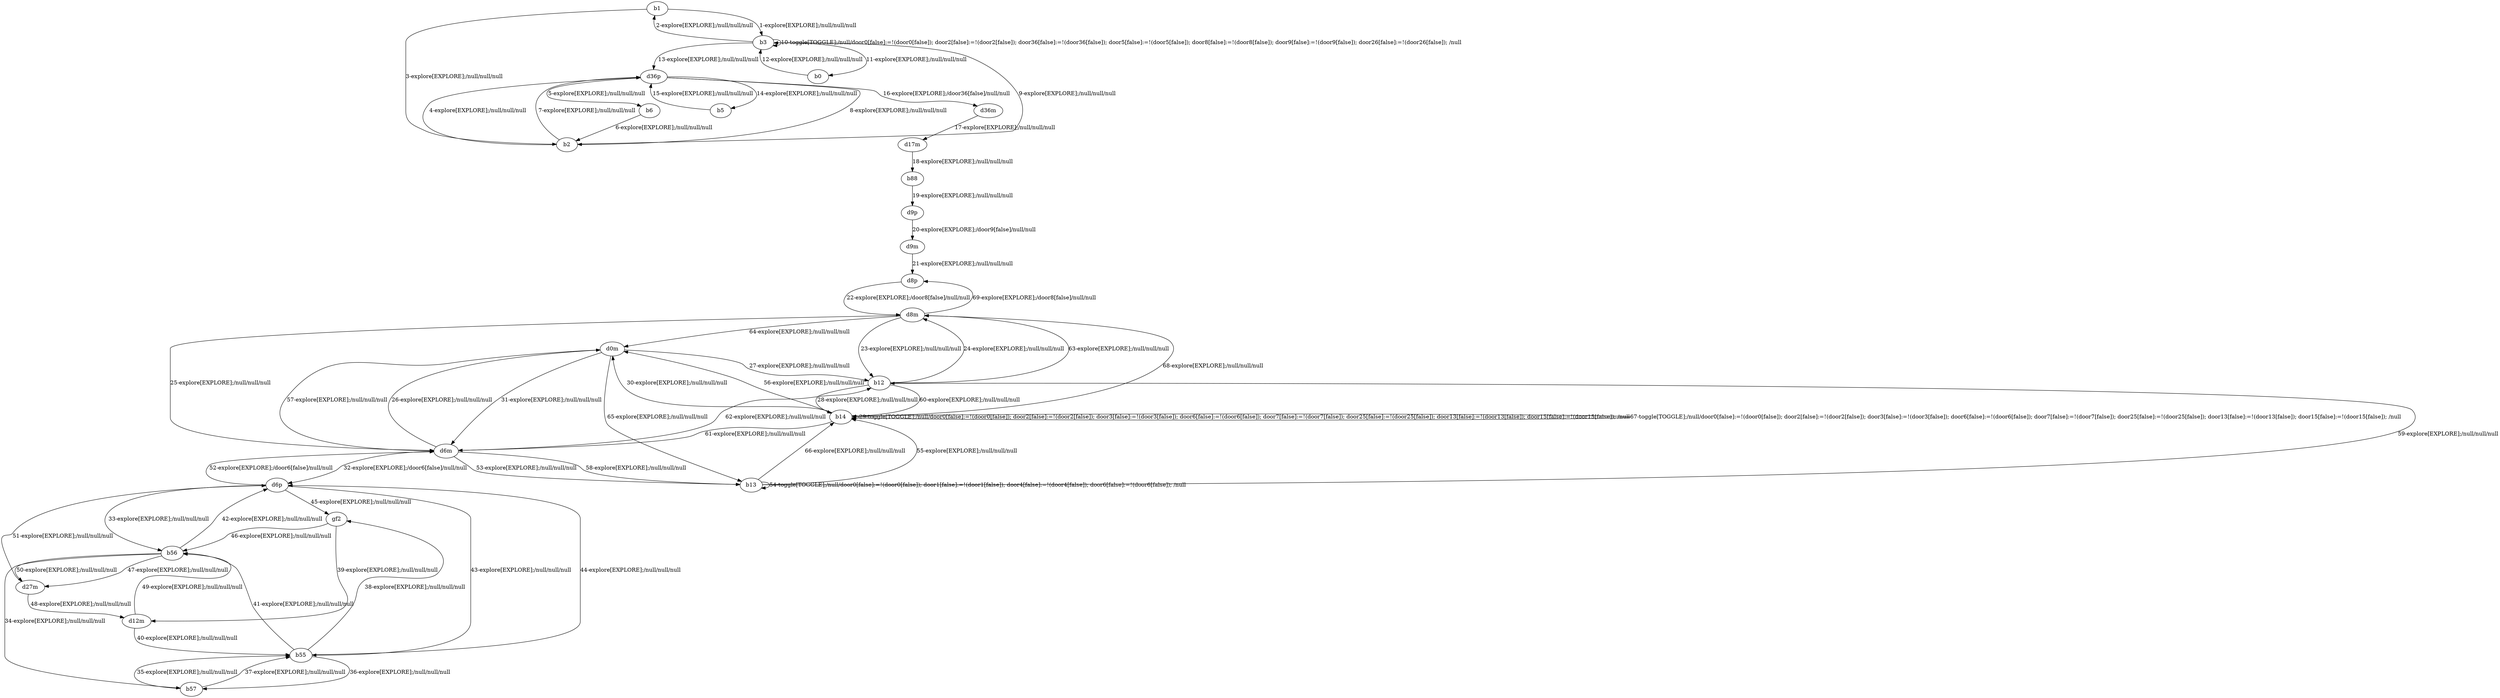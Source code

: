 # Total number of goals covered by this test: 28
# b55 --> gf2
# b55 --> b56
# gf2 --> b56
# d0m --> b13
# b12 --> d8m
# gf2 --> d12m
# d6m --> b13
# d12m --> b56
# b56 --> d27m
# b12 --> b14
# b56 --> d6p
# d12m --> b55
# d27m --> d6p
# b55 --> b57
# b14 --> d0m
# b57 --> b55
# b14 --> b14
# d6m --> b12
# d6m --> d6p
# d6p --> d6m
# d27m --> d12m
# d6p --> b55
# b14 --> d6m
# d6p --> b56
# b55 --> d6p
# d6p --> gf2
# b56 --> b57
# b13 --> b14

digraph g {
"b1" -> "b3" [label = "1-explore[EXPLORE];/null/null/null"];
"b3" -> "b1" [label = "2-explore[EXPLORE];/null/null/null"];
"b1" -> "b2" [label = "3-explore[EXPLORE];/null/null/null"];
"b2" -> "d36p" [label = "4-explore[EXPLORE];/null/null/null"];
"d36p" -> "b6" [label = "5-explore[EXPLORE];/null/null/null"];
"b6" -> "b2" [label = "6-explore[EXPLORE];/null/null/null"];
"b2" -> "d36p" [label = "7-explore[EXPLORE];/null/null/null"];
"d36p" -> "b2" [label = "8-explore[EXPLORE];/null/null/null"];
"b2" -> "b3" [label = "9-explore[EXPLORE];/null/null/null"];
"b3" -> "b3" [label = "10-toggle[TOGGLE];/null/door0[false]:=!(door0[false]); door2[false]:=!(door2[false]); door36[false]:=!(door36[false]); door5[false]:=!(door5[false]); door8[false]:=!(door8[false]); door9[false]:=!(door9[false]); door26[false]:=!(door26[false]); /null"];
"b3" -> "b0" [label = "11-explore[EXPLORE];/null/null/null"];
"b0" -> "b3" [label = "12-explore[EXPLORE];/null/null/null"];
"b3" -> "d36p" [label = "13-explore[EXPLORE];/null/null/null"];
"d36p" -> "b5" [label = "14-explore[EXPLORE];/null/null/null"];
"b5" -> "d36p" [label = "15-explore[EXPLORE];/null/null/null"];
"d36p" -> "d36m" [label = "16-explore[EXPLORE];/door36[false]/null/null"];
"d36m" -> "d17m" [label = "17-explore[EXPLORE];/null/null/null"];
"d17m" -> "b88" [label = "18-explore[EXPLORE];/null/null/null"];
"b88" -> "d9p" [label = "19-explore[EXPLORE];/null/null/null"];
"d9p" -> "d9m" [label = "20-explore[EXPLORE];/door9[false]/null/null"];
"d9m" -> "d8p" [label = "21-explore[EXPLORE];/null/null/null"];
"d8p" -> "d8m" [label = "22-explore[EXPLORE];/door8[false]/null/null"];
"d8m" -> "b12" [label = "23-explore[EXPLORE];/null/null/null"];
"b12" -> "d8m" [label = "24-explore[EXPLORE];/null/null/null"];
"d8m" -> "d6m" [label = "25-explore[EXPLORE];/null/null/null"];
"d6m" -> "d0m" [label = "26-explore[EXPLORE];/null/null/null"];
"d0m" -> "b12" [label = "27-explore[EXPLORE];/null/null/null"];
"b12" -> "b14" [label = "28-explore[EXPLORE];/null/null/null"];
"b14" -> "b14" [label = "29-toggle[TOGGLE];/null/door0[false]:=!(door0[false]); door2[false]:=!(door2[false]); door3[false]:=!(door3[false]); door6[false]:=!(door6[false]); door7[false]:=!(door7[false]); door25[false]:=!(door25[false]); door13[false]:=!(door13[false]); door15[false]:=!(door15[false]); /null"];
"b14" -> "d0m" [label = "30-explore[EXPLORE];/null/null/null"];
"d0m" -> "d6m" [label = "31-explore[EXPLORE];/null/null/null"];
"d6m" -> "d6p" [label = "32-explore[EXPLORE];/door6[false]/null/null"];
"d6p" -> "b56" [label = "33-explore[EXPLORE];/null/null/null"];
"b56" -> "b57" [label = "34-explore[EXPLORE];/null/null/null"];
"b57" -> "b55" [label = "35-explore[EXPLORE];/null/null/null"];
"b55" -> "b57" [label = "36-explore[EXPLORE];/null/null/null"];
"b57" -> "b55" [label = "37-explore[EXPLORE];/null/null/null"];
"b55" -> "gf2" [label = "38-explore[EXPLORE];/null/null/null"];
"gf2" -> "d12m" [label = "39-explore[EXPLORE];/null/null/null"];
"d12m" -> "b55" [label = "40-explore[EXPLORE];/null/null/null"];
"b55" -> "b56" [label = "41-explore[EXPLORE];/null/null/null"];
"b56" -> "d6p" [label = "42-explore[EXPLORE];/null/null/null"];
"d6p" -> "b55" [label = "43-explore[EXPLORE];/null/null/null"];
"b55" -> "d6p" [label = "44-explore[EXPLORE];/null/null/null"];
"d6p" -> "gf2" [label = "45-explore[EXPLORE];/null/null/null"];
"gf2" -> "b56" [label = "46-explore[EXPLORE];/null/null/null"];
"b56" -> "d27m" [label = "47-explore[EXPLORE];/null/null/null"];
"d27m" -> "d12m" [label = "48-explore[EXPLORE];/null/null/null"];
"d12m" -> "b56" [label = "49-explore[EXPLORE];/null/null/null"];
"b56" -> "d27m" [label = "50-explore[EXPLORE];/null/null/null"];
"d27m" -> "d6p" [label = "51-explore[EXPLORE];/null/null/null"];
"d6p" -> "d6m" [label = "52-explore[EXPLORE];/door6[false]/null/null"];
"d6m" -> "b13" [label = "53-explore[EXPLORE];/null/null/null"];
"b13" -> "b13" [label = "54-toggle[TOGGLE];/null/door0[false]:=!(door0[false]); door1[false]:=!(door1[false]); door4[false]:=!(door4[false]); door6[false]:=!(door6[false]); /null"];
"b13" -> "b14" [label = "55-explore[EXPLORE];/null/null/null"];
"b14" -> "d0m" [label = "56-explore[EXPLORE];/null/null/null"];
"d0m" -> "d6m" [label = "57-explore[EXPLORE];/null/null/null"];
"d6m" -> "b13" [label = "58-explore[EXPLORE];/null/null/null"];
"b13" -> "b12" [label = "59-explore[EXPLORE];/null/null/null"];
"b12" -> "b14" [label = "60-explore[EXPLORE];/null/null/null"];
"b14" -> "d6m" [label = "61-explore[EXPLORE];/null/null/null"];
"d6m" -> "b12" [label = "62-explore[EXPLORE];/null/null/null"];
"b12" -> "d8m" [label = "63-explore[EXPLORE];/null/null/null"];
"d8m" -> "d0m" [label = "64-explore[EXPLORE];/null/null/null"];
"d0m" -> "b13" [label = "65-explore[EXPLORE];/null/null/null"];
"b13" -> "b14" [label = "66-explore[EXPLORE];/null/null/null"];
"b14" -> "b14" [label = "67-toggle[TOGGLE];/null/door0[false]:=!(door0[false]); door2[false]:=!(door2[false]); door3[false]:=!(door3[false]); door6[false]:=!(door6[false]); door7[false]:=!(door7[false]); door25[false]:=!(door25[false]); door13[false]:=!(door13[false]); door15[false]:=!(door15[false]); /null"];
"b14" -> "d8m" [label = "68-explore[EXPLORE];/null/null/null"];
"d8m" -> "d8p" [label = "69-explore[EXPLORE];/door8[false]/null/null"];
}